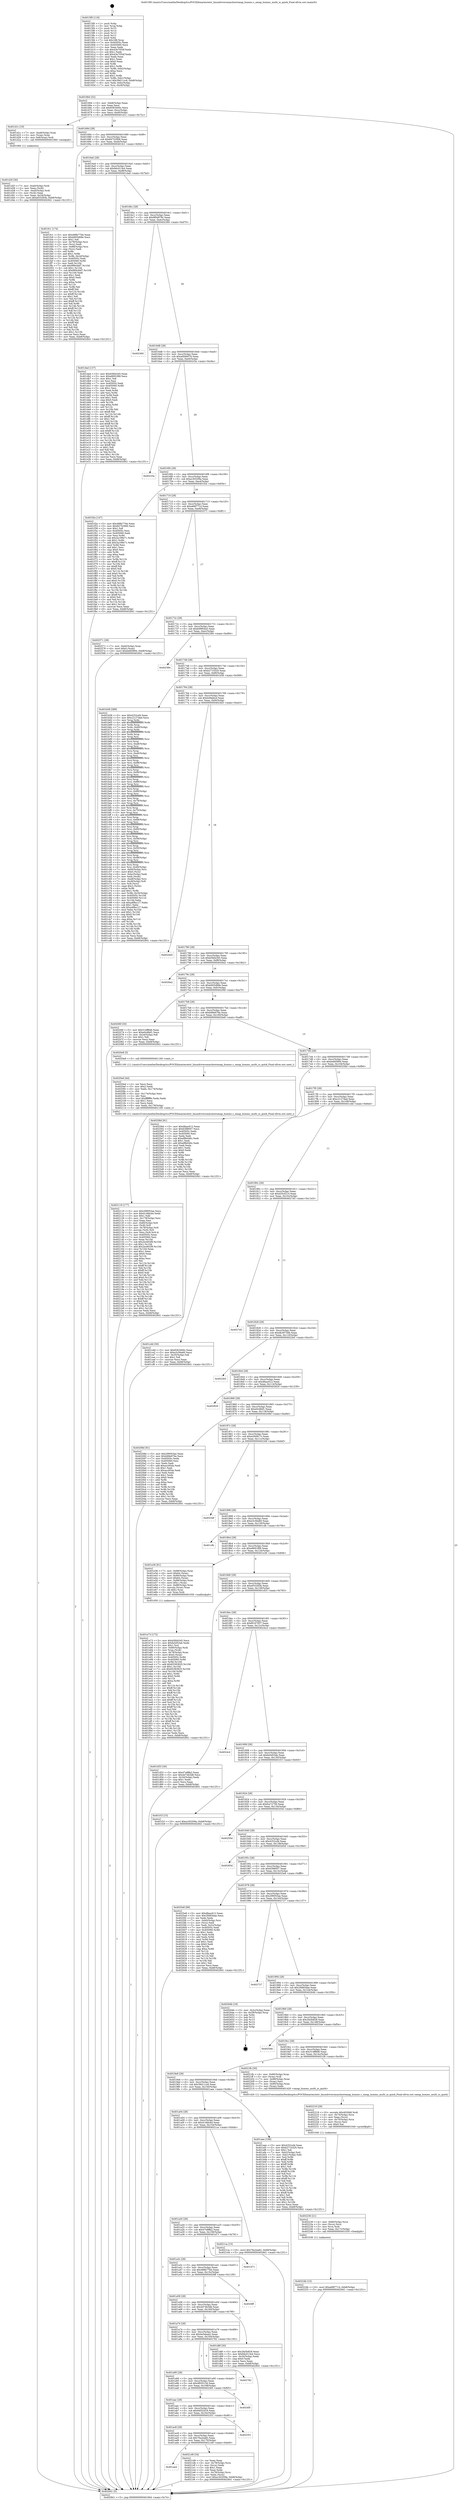 digraph "0x4015f0" {
  label = "0x4015f0 (/mnt/c/Users/mathe/Desktop/tcc/POCII/binaries/extr_linuxdriversmmchostomap_hsmmc.c_omap_hsmmc_multi_io_quirk_Final-ollvm.out::main(0))"
  labelloc = "t"
  node[shape=record]

  Entry [label="",width=0.3,height=0.3,shape=circle,fillcolor=black,style=filled]
  "0x401664" [label="{
     0x401664 [32]\l
     | [instrs]\l
     &nbsp;&nbsp;0x401664 \<+6\>: mov -0xb8(%rbp),%eax\l
     &nbsp;&nbsp;0x40166a \<+2\>: mov %eax,%ecx\l
     &nbsp;&nbsp;0x40166c \<+6\>: sub $0x8363400c,%ecx\l
     &nbsp;&nbsp;0x401672 \<+6\>: mov %eax,-0xcc(%rbp)\l
     &nbsp;&nbsp;0x401678 \<+6\>: mov %ecx,-0xd0(%rbp)\l
     &nbsp;&nbsp;0x40167e \<+6\>: je 0000000000401d1c \<main+0x72c\>\l
  }"]
  "0x401d1c" [label="{
     0x401d1c [19]\l
     | [instrs]\l
     &nbsp;&nbsp;0x401d1c \<+7\>: mov -0xa8(%rbp),%rax\l
     &nbsp;&nbsp;0x401d23 \<+3\>: mov (%rax),%rax\l
     &nbsp;&nbsp;0x401d26 \<+4\>: mov 0x8(%rax),%rdi\l
     &nbsp;&nbsp;0x401d2a \<+5\>: call 0000000000401060 \<atoi@plt\>\l
     | [calls]\l
     &nbsp;&nbsp;0x401060 \{1\} (unknown)\l
  }"]
  "0x401684" [label="{
     0x401684 [28]\l
     | [instrs]\l
     &nbsp;&nbsp;0x401684 \<+5\>: jmp 0000000000401689 \<main+0x99\>\l
     &nbsp;&nbsp;0x401689 \<+6\>: mov -0xcc(%rbp),%eax\l
     &nbsp;&nbsp;0x40168f \<+5\>: sub $0x84752906,%eax\l
     &nbsp;&nbsp;0x401694 \<+6\>: mov %eax,-0xd4(%rbp)\l
     &nbsp;&nbsp;0x40169a \<+6\>: je 0000000000401fc1 \<main+0x9d1\>\l
  }"]
  Exit [label="",width=0.3,height=0.3,shape=circle,fillcolor=black,style=filled,peripheries=2]
  "0x401fc1" [label="{
     0x401fc1 [174]\l
     | [instrs]\l
     &nbsp;&nbsp;0x401fc1 \<+5\>: mov $0x488b77bb,%eax\l
     &nbsp;&nbsp;0x401fc6 \<+5\>: mov $0xb605d68e,%ecx\l
     &nbsp;&nbsp;0x401fcb \<+2\>: mov $0x1,%dl\l
     &nbsp;&nbsp;0x401fcd \<+4\>: mov -0x78(%rbp),%rsi\l
     &nbsp;&nbsp;0x401fd1 \<+2\>: mov (%rsi),%edi\l
     &nbsp;&nbsp;0x401fd3 \<+7\>: mov -0x88(%rbp),%rsi\l
     &nbsp;&nbsp;0x401fda \<+2\>: cmp (%rsi),%edi\l
     &nbsp;&nbsp;0x401fdc \<+4\>: setl %r8b\l
     &nbsp;&nbsp;0x401fe0 \<+4\>: and $0x1,%r8b\l
     &nbsp;&nbsp;0x401fe4 \<+4\>: mov %r8b,-0x2d(%rbp)\l
     &nbsp;&nbsp;0x401fe8 \<+7\>: mov 0x40505c,%edi\l
     &nbsp;&nbsp;0x401fef \<+8\>: mov 0x405060,%r9d\l
     &nbsp;&nbsp;0x401ff7 \<+3\>: mov %edi,%r10d\l
     &nbsp;&nbsp;0x401ffa \<+7\>: add $0x999cbbf7,%r10d\l
     &nbsp;&nbsp;0x402001 \<+4\>: sub $0x1,%r10d\l
     &nbsp;&nbsp;0x402005 \<+7\>: sub $0x999cbbf7,%r10d\l
     &nbsp;&nbsp;0x40200c \<+4\>: imul %r10d,%edi\l
     &nbsp;&nbsp;0x402010 \<+3\>: and $0x1,%edi\l
     &nbsp;&nbsp;0x402013 \<+3\>: cmp $0x0,%edi\l
     &nbsp;&nbsp;0x402016 \<+4\>: sete %r8b\l
     &nbsp;&nbsp;0x40201a \<+4\>: cmp $0xa,%r9d\l
     &nbsp;&nbsp;0x40201e \<+4\>: setl %r11b\l
     &nbsp;&nbsp;0x402022 \<+3\>: mov %r8b,%bl\l
     &nbsp;&nbsp;0x402025 \<+3\>: xor $0xff,%bl\l
     &nbsp;&nbsp;0x402028 \<+3\>: mov %r11b,%r14b\l
     &nbsp;&nbsp;0x40202b \<+4\>: xor $0xff,%r14b\l
     &nbsp;&nbsp;0x40202f \<+3\>: xor $0x1,%dl\l
     &nbsp;&nbsp;0x402032 \<+3\>: mov %bl,%r15b\l
     &nbsp;&nbsp;0x402035 \<+4\>: and $0xff,%r15b\l
     &nbsp;&nbsp;0x402039 \<+3\>: and %dl,%r8b\l
     &nbsp;&nbsp;0x40203c \<+3\>: mov %r14b,%r12b\l
     &nbsp;&nbsp;0x40203f \<+4\>: and $0xff,%r12b\l
     &nbsp;&nbsp;0x402043 \<+3\>: and %dl,%r11b\l
     &nbsp;&nbsp;0x402046 \<+3\>: or %r8b,%r15b\l
     &nbsp;&nbsp;0x402049 \<+3\>: or %r11b,%r12b\l
     &nbsp;&nbsp;0x40204c \<+3\>: xor %r12b,%r15b\l
     &nbsp;&nbsp;0x40204f \<+3\>: or %r14b,%bl\l
     &nbsp;&nbsp;0x402052 \<+3\>: xor $0xff,%bl\l
     &nbsp;&nbsp;0x402055 \<+3\>: or $0x1,%dl\l
     &nbsp;&nbsp;0x402058 \<+2\>: and %dl,%bl\l
     &nbsp;&nbsp;0x40205a \<+3\>: or %bl,%r15b\l
     &nbsp;&nbsp;0x40205d \<+4\>: test $0x1,%r15b\l
     &nbsp;&nbsp;0x402061 \<+3\>: cmovne %ecx,%eax\l
     &nbsp;&nbsp;0x402064 \<+6\>: mov %eax,-0xb8(%rbp)\l
     &nbsp;&nbsp;0x40206a \<+5\>: jmp 0000000000402841 \<main+0x1251\>\l
  }"]
  "0x4016a0" [label="{
     0x4016a0 [28]\l
     | [instrs]\l
     &nbsp;&nbsp;0x4016a0 \<+5\>: jmp 00000000004016a5 \<main+0xb5\>\l
     &nbsp;&nbsp;0x4016a5 \<+6\>: mov -0xcc(%rbp),%eax\l
     &nbsp;&nbsp;0x4016ab \<+5\>: sub $0x9dc013e4,%eax\l
     &nbsp;&nbsp;0x4016b0 \<+6\>: mov %eax,-0xd8(%rbp)\l
     &nbsp;&nbsp;0x4016b6 \<+6\>: je 0000000000401dad \<main+0x7bd\>\l
  }"]
  "0x40224b" [label="{
     0x40224b [15]\l
     | [instrs]\l
     &nbsp;&nbsp;0x40224b \<+10\>: movl $0xa68f7714,-0xb8(%rbp)\l
     &nbsp;&nbsp;0x402255 \<+5\>: jmp 0000000000402841 \<main+0x1251\>\l
  }"]
  "0x401dad" [label="{
     0x401dad [137]\l
     | [instrs]\l
     &nbsp;&nbsp;0x401dad \<+5\>: mov $0xb5fd4345,%eax\l
     &nbsp;&nbsp;0x401db2 \<+5\>: mov $0xe8691f68,%ecx\l
     &nbsp;&nbsp;0x401db7 \<+2\>: mov $0x1,%dl\l
     &nbsp;&nbsp;0x401db9 \<+2\>: xor %esi,%esi\l
     &nbsp;&nbsp;0x401dbb \<+7\>: mov 0x40505c,%edi\l
     &nbsp;&nbsp;0x401dc2 \<+8\>: mov 0x405060,%r8d\l
     &nbsp;&nbsp;0x401dca \<+3\>: sub $0x1,%esi\l
     &nbsp;&nbsp;0x401dcd \<+3\>: mov %edi,%r9d\l
     &nbsp;&nbsp;0x401dd0 \<+3\>: add %esi,%r9d\l
     &nbsp;&nbsp;0x401dd3 \<+4\>: imul %r9d,%edi\l
     &nbsp;&nbsp;0x401dd7 \<+3\>: and $0x1,%edi\l
     &nbsp;&nbsp;0x401dda \<+3\>: cmp $0x0,%edi\l
     &nbsp;&nbsp;0x401ddd \<+4\>: sete %r10b\l
     &nbsp;&nbsp;0x401de1 \<+4\>: cmp $0xa,%r8d\l
     &nbsp;&nbsp;0x401de5 \<+4\>: setl %r11b\l
     &nbsp;&nbsp;0x401de9 \<+3\>: mov %r10b,%bl\l
     &nbsp;&nbsp;0x401dec \<+3\>: xor $0xff,%bl\l
     &nbsp;&nbsp;0x401def \<+3\>: mov %r11b,%r14b\l
     &nbsp;&nbsp;0x401df2 \<+4\>: xor $0xff,%r14b\l
     &nbsp;&nbsp;0x401df6 \<+3\>: xor $0x1,%dl\l
     &nbsp;&nbsp;0x401df9 \<+3\>: mov %bl,%r15b\l
     &nbsp;&nbsp;0x401dfc \<+4\>: and $0xff,%r15b\l
     &nbsp;&nbsp;0x401e00 \<+3\>: and %dl,%r10b\l
     &nbsp;&nbsp;0x401e03 \<+3\>: mov %r14b,%r12b\l
     &nbsp;&nbsp;0x401e06 \<+4\>: and $0xff,%r12b\l
     &nbsp;&nbsp;0x401e0a \<+3\>: and %dl,%r11b\l
     &nbsp;&nbsp;0x401e0d \<+3\>: or %r10b,%r15b\l
     &nbsp;&nbsp;0x401e10 \<+3\>: or %r11b,%r12b\l
     &nbsp;&nbsp;0x401e13 \<+3\>: xor %r12b,%r15b\l
     &nbsp;&nbsp;0x401e16 \<+3\>: or %r14b,%bl\l
     &nbsp;&nbsp;0x401e19 \<+3\>: xor $0xff,%bl\l
     &nbsp;&nbsp;0x401e1c \<+3\>: or $0x1,%dl\l
     &nbsp;&nbsp;0x401e1f \<+2\>: and %dl,%bl\l
     &nbsp;&nbsp;0x401e21 \<+3\>: or %bl,%r15b\l
     &nbsp;&nbsp;0x401e24 \<+4\>: test $0x1,%r15b\l
     &nbsp;&nbsp;0x401e28 \<+3\>: cmovne %ecx,%eax\l
     &nbsp;&nbsp;0x401e2b \<+6\>: mov %eax,-0xb8(%rbp)\l
     &nbsp;&nbsp;0x401e31 \<+5\>: jmp 0000000000402841 \<main+0x1251\>\l
  }"]
  "0x4016bc" [label="{
     0x4016bc [28]\l
     | [instrs]\l
     &nbsp;&nbsp;0x4016bc \<+5\>: jmp 00000000004016c1 \<main+0xd1\>\l
     &nbsp;&nbsp;0x4016c1 \<+6\>: mov -0xcc(%rbp),%eax\l
     &nbsp;&nbsp;0x4016c7 \<+5\>: sub $0x9f0d978c,%eax\l
     &nbsp;&nbsp;0x4016cc \<+6\>: mov %eax,-0xdc(%rbp)\l
     &nbsp;&nbsp;0x4016d2 \<+6\>: je 0000000000402360 \<main+0xd70\>\l
  }"]
  "0x402236" [label="{
     0x402236 [21]\l
     | [instrs]\l
     &nbsp;&nbsp;0x402236 \<+4\>: mov -0x80(%rbp),%rcx\l
     &nbsp;&nbsp;0x40223a \<+3\>: mov (%rcx),%rcx\l
     &nbsp;&nbsp;0x40223d \<+3\>: mov %rcx,%rdi\l
     &nbsp;&nbsp;0x402240 \<+6\>: mov %eax,-0x17c(%rbp)\l
     &nbsp;&nbsp;0x402246 \<+5\>: call 0000000000401030 \<free@plt\>\l
     | [calls]\l
     &nbsp;&nbsp;0x401030 \{1\} (unknown)\l
  }"]
  "0x402360" [label="{
     0x402360\l
  }", style=dashed]
  "0x4016d8" [label="{
     0x4016d8 [28]\l
     | [instrs]\l
     &nbsp;&nbsp;0x4016d8 \<+5\>: jmp 00000000004016dd \<main+0xed\>\l
     &nbsp;&nbsp;0x4016dd \<+6\>: mov -0xcc(%rbp),%eax\l
     &nbsp;&nbsp;0x4016e3 \<+5\>: sub $0xa0084076,%eax\l
     &nbsp;&nbsp;0x4016e8 \<+6\>: mov %eax,-0xe0(%rbp)\l
     &nbsp;&nbsp;0x4016ee \<+6\>: je 000000000040225a \<main+0xc6a\>\l
  }"]
  "0x402219" [label="{
     0x402219 [29]\l
     | [instrs]\l
     &nbsp;&nbsp;0x402219 \<+10\>: movabs $0x4030d6,%rdi\l
     &nbsp;&nbsp;0x402223 \<+4\>: mov -0x70(%rbp),%rcx\l
     &nbsp;&nbsp;0x402227 \<+2\>: mov %eax,(%rcx)\l
     &nbsp;&nbsp;0x402229 \<+4\>: mov -0x70(%rbp),%rcx\l
     &nbsp;&nbsp;0x40222d \<+2\>: mov (%rcx),%esi\l
     &nbsp;&nbsp;0x40222f \<+2\>: mov $0x0,%al\l
     &nbsp;&nbsp;0x402231 \<+5\>: call 0000000000401040 \<printf@plt\>\l
     | [calls]\l
     &nbsp;&nbsp;0x401040 \{1\} (unknown)\l
  }"]
  "0x40225a" [label="{
     0x40225a\l
  }", style=dashed]
  "0x4016f4" [label="{
     0x4016f4 [28]\l
     | [instrs]\l
     &nbsp;&nbsp;0x4016f4 \<+5\>: jmp 00000000004016f9 \<main+0x109\>\l
     &nbsp;&nbsp;0x4016f9 \<+6\>: mov -0xcc(%rbp),%eax\l
     &nbsp;&nbsp;0x4016ff \<+5\>: sub $0xa183209a,%eax\l
     &nbsp;&nbsp;0x401704 \<+6\>: mov %eax,-0xe4(%rbp)\l
     &nbsp;&nbsp;0x40170a \<+6\>: je 0000000000401f2e \<main+0x93e\>\l
  }"]
  "0x401ae4" [label="{
     0x401ae4\l
  }", style=dashed]
  "0x401f2e" [label="{
     0x401f2e [147]\l
     | [instrs]\l
     &nbsp;&nbsp;0x401f2e \<+5\>: mov $0x488b77bb,%eax\l
     &nbsp;&nbsp;0x401f33 \<+5\>: mov $0x84752906,%ecx\l
     &nbsp;&nbsp;0x401f38 \<+2\>: mov $0x1,%dl\l
     &nbsp;&nbsp;0x401f3a \<+7\>: mov 0x40505c,%esi\l
     &nbsp;&nbsp;0x401f41 \<+7\>: mov 0x405060,%edi\l
     &nbsp;&nbsp;0x401f48 \<+3\>: mov %esi,%r8d\l
     &nbsp;&nbsp;0x401f4b \<+7\>: sub $0x3a199e71,%r8d\l
     &nbsp;&nbsp;0x401f52 \<+4\>: sub $0x1,%r8d\l
     &nbsp;&nbsp;0x401f56 \<+7\>: add $0x3a199e71,%r8d\l
     &nbsp;&nbsp;0x401f5d \<+4\>: imul %r8d,%esi\l
     &nbsp;&nbsp;0x401f61 \<+3\>: and $0x1,%esi\l
     &nbsp;&nbsp;0x401f64 \<+3\>: cmp $0x0,%esi\l
     &nbsp;&nbsp;0x401f67 \<+4\>: sete %r9b\l
     &nbsp;&nbsp;0x401f6b \<+3\>: cmp $0xa,%edi\l
     &nbsp;&nbsp;0x401f6e \<+4\>: setl %r10b\l
     &nbsp;&nbsp;0x401f72 \<+3\>: mov %r9b,%r11b\l
     &nbsp;&nbsp;0x401f75 \<+4\>: xor $0xff,%r11b\l
     &nbsp;&nbsp;0x401f79 \<+3\>: mov %r10b,%bl\l
     &nbsp;&nbsp;0x401f7c \<+3\>: xor $0xff,%bl\l
     &nbsp;&nbsp;0x401f7f \<+3\>: xor $0x0,%dl\l
     &nbsp;&nbsp;0x401f82 \<+3\>: mov %r11b,%r14b\l
     &nbsp;&nbsp;0x401f85 \<+4\>: and $0x0,%r14b\l
     &nbsp;&nbsp;0x401f89 \<+3\>: and %dl,%r9b\l
     &nbsp;&nbsp;0x401f8c \<+3\>: mov %bl,%r15b\l
     &nbsp;&nbsp;0x401f8f \<+4\>: and $0x0,%r15b\l
     &nbsp;&nbsp;0x401f93 \<+3\>: and %dl,%r10b\l
     &nbsp;&nbsp;0x401f96 \<+3\>: or %r9b,%r14b\l
     &nbsp;&nbsp;0x401f99 \<+3\>: or %r10b,%r15b\l
     &nbsp;&nbsp;0x401f9c \<+3\>: xor %r15b,%r14b\l
     &nbsp;&nbsp;0x401f9f \<+3\>: or %bl,%r11b\l
     &nbsp;&nbsp;0x401fa2 \<+4\>: xor $0xff,%r11b\l
     &nbsp;&nbsp;0x401fa6 \<+3\>: or $0x0,%dl\l
     &nbsp;&nbsp;0x401fa9 \<+3\>: and %dl,%r11b\l
     &nbsp;&nbsp;0x401fac \<+3\>: or %r11b,%r14b\l
     &nbsp;&nbsp;0x401faf \<+4\>: test $0x1,%r14b\l
     &nbsp;&nbsp;0x401fb3 \<+3\>: cmovne %ecx,%eax\l
     &nbsp;&nbsp;0x401fb6 \<+6\>: mov %eax,-0xb8(%rbp)\l
     &nbsp;&nbsp;0x401fbc \<+5\>: jmp 0000000000402841 \<main+0x1251\>\l
  }"]
  "0x401710" [label="{
     0x401710 [28]\l
     | [instrs]\l
     &nbsp;&nbsp;0x401710 \<+5\>: jmp 0000000000401715 \<main+0x125\>\l
     &nbsp;&nbsp;0x401715 \<+6\>: mov -0xcc(%rbp),%eax\l
     &nbsp;&nbsp;0x40171b \<+5\>: sub $0xa68f7714,%eax\l
     &nbsp;&nbsp;0x401720 \<+6\>: mov %eax,-0xe8(%rbp)\l
     &nbsp;&nbsp;0x401726 \<+6\>: je 0000000000402571 \<main+0xf81\>\l
  }"]
  "0x4021d9" [label="{
     0x4021d9 [34]\l
     | [instrs]\l
     &nbsp;&nbsp;0x4021d9 \<+2\>: xor %eax,%eax\l
     &nbsp;&nbsp;0x4021db \<+4\>: mov -0x78(%rbp),%rcx\l
     &nbsp;&nbsp;0x4021df \<+2\>: mov (%rcx),%edx\l
     &nbsp;&nbsp;0x4021e1 \<+3\>: sub $0x1,%eax\l
     &nbsp;&nbsp;0x4021e4 \<+2\>: sub %eax,%edx\l
     &nbsp;&nbsp;0x4021e6 \<+4\>: mov -0x78(%rbp),%rcx\l
     &nbsp;&nbsp;0x4021ea \<+2\>: mov %edx,(%rcx)\l
     &nbsp;&nbsp;0x4021ec \<+10\>: movl $0xa183209a,-0xb8(%rbp)\l
     &nbsp;&nbsp;0x4021f6 \<+5\>: jmp 0000000000402841 \<main+0x1251\>\l
  }"]
  "0x402571" [label="{
     0x402571 [28]\l
     | [instrs]\l
     &nbsp;&nbsp;0x402571 \<+7\>: mov -0xb0(%rbp),%rax\l
     &nbsp;&nbsp;0x402578 \<+6\>: movl $0x0,(%rax)\l
     &nbsp;&nbsp;0x40257e \<+10\>: movl $0xbefd5894,-0xb8(%rbp)\l
     &nbsp;&nbsp;0x402588 \<+5\>: jmp 0000000000402841 \<main+0x1251\>\l
  }"]
  "0x40172c" [label="{
     0x40172c [28]\l
     | [instrs]\l
     &nbsp;&nbsp;0x40172c \<+5\>: jmp 0000000000401731 \<main+0x141\>\l
     &nbsp;&nbsp;0x401731 \<+6\>: mov -0xcc(%rbp),%eax\l
     &nbsp;&nbsp;0x401737 \<+5\>: sub $0xb0f904a5,%eax\l
     &nbsp;&nbsp;0x40173c \<+6\>: mov %eax,-0xec(%rbp)\l
     &nbsp;&nbsp;0x401742 \<+6\>: je 0000000000402384 \<main+0xd94\>\l
  }"]
  "0x401ac8" [label="{
     0x401ac8 [28]\l
     | [instrs]\l
     &nbsp;&nbsp;0x401ac8 \<+5\>: jmp 0000000000401acd \<main+0x4dd\>\l
     &nbsp;&nbsp;0x401acd \<+6\>: mov -0xcc(%rbp),%eax\l
     &nbsp;&nbsp;0x401ad3 \<+5\>: sub $0x76a2ea82,%eax\l
     &nbsp;&nbsp;0x401ad8 \<+6\>: mov %eax,-0x170(%rbp)\l
     &nbsp;&nbsp;0x401ade \<+6\>: je 00000000004021d9 \<main+0xbe9\>\l
  }"]
  "0x402384" [label="{
     0x402384\l
  }", style=dashed]
  "0x401748" [label="{
     0x401748 [28]\l
     | [instrs]\l
     &nbsp;&nbsp;0x401748 \<+5\>: jmp 000000000040174d \<main+0x15d\>\l
     &nbsp;&nbsp;0x40174d \<+6\>: mov -0xcc(%rbp),%eax\l
     &nbsp;&nbsp;0x401753 \<+5\>: sub $0xb2710320,%eax\l
     &nbsp;&nbsp;0x401758 \<+6\>: mov %eax,-0xf0(%rbp)\l
     &nbsp;&nbsp;0x40175e \<+6\>: je 0000000000401b58 \<main+0x568\>\l
  }"]
  "0x402351" [label="{
     0x402351\l
  }", style=dashed]
  "0x401b58" [label="{
     0x401b58 [389]\l
     | [instrs]\l
     &nbsp;&nbsp;0x401b58 \<+5\>: mov $0x4252cd4,%eax\l
     &nbsp;&nbsp;0x401b5d \<+5\>: mov $0xc2127dad,%ecx\l
     &nbsp;&nbsp;0x401b62 \<+3\>: mov %rsp,%rdx\l
     &nbsp;&nbsp;0x401b65 \<+4\>: add $0xfffffffffffffff0,%rdx\l
     &nbsp;&nbsp;0x401b69 \<+3\>: mov %rdx,%rsp\l
     &nbsp;&nbsp;0x401b6c \<+7\>: mov %rdx,-0xb0(%rbp)\l
     &nbsp;&nbsp;0x401b73 \<+3\>: mov %rsp,%rdx\l
     &nbsp;&nbsp;0x401b76 \<+4\>: add $0xfffffffffffffff0,%rdx\l
     &nbsp;&nbsp;0x401b7a \<+3\>: mov %rdx,%rsp\l
     &nbsp;&nbsp;0x401b7d \<+3\>: mov %rsp,%rsi\l
     &nbsp;&nbsp;0x401b80 \<+4\>: add $0xfffffffffffffff0,%rsi\l
     &nbsp;&nbsp;0x401b84 \<+3\>: mov %rsi,%rsp\l
     &nbsp;&nbsp;0x401b87 \<+7\>: mov %rsi,-0xa8(%rbp)\l
     &nbsp;&nbsp;0x401b8e \<+3\>: mov %rsp,%rsi\l
     &nbsp;&nbsp;0x401b91 \<+4\>: add $0xfffffffffffffff0,%rsi\l
     &nbsp;&nbsp;0x401b95 \<+3\>: mov %rsi,%rsp\l
     &nbsp;&nbsp;0x401b98 \<+7\>: mov %rsi,-0xa0(%rbp)\l
     &nbsp;&nbsp;0x401b9f \<+3\>: mov %rsp,%rsi\l
     &nbsp;&nbsp;0x401ba2 \<+4\>: add $0xfffffffffffffff0,%rsi\l
     &nbsp;&nbsp;0x401ba6 \<+3\>: mov %rsi,%rsp\l
     &nbsp;&nbsp;0x401ba9 \<+7\>: mov %rsi,-0x98(%rbp)\l
     &nbsp;&nbsp;0x401bb0 \<+3\>: mov %rsp,%rsi\l
     &nbsp;&nbsp;0x401bb3 \<+4\>: add $0xfffffffffffffff0,%rsi\l
     &nbsp;&nbsp;0x401bb7 \<+3\>: mov %rsi,%rsp\l
     &nbsp;&nbsp;0x401bba \<+7\>: mov %rsi,-0x90(%rbp)\l
     &nbsp;&nbsp;0x401bc1 \<+3\>: mov %rsp,%rsi\l
     &nbsp;&nbsp;0x401bc4 \<+4\>: add $0xfffffffffffffff0,%rsi\l
     &nbsp;&nbsp;0x401bc8 \<+3\>: mov %rsi,%rsp\l
     &nbsp;&nbsp;0x401bcb \<+7\>: mov %rsi,-0x88(%rbp)\l
     &nbsp;&nbsp;0x401bd2 \<+3\>: mov %rsp,%rsi\l
     &nbsp;&nbsp;0x401bd5 \<+4\>: add $0xfffffffffffffff0,%rsi\l
     &nbsp;&nbsp;0x401bd9 \<+3\>: mov %rsi,%rsp\l
     &nbsp;&nbsp;0x401bdc \<+4\>: mov %rsi,-0x80(%rbp)\l
     &nbsp;&nbsp;0x401be0 \<+3\>: mov %rsp,%rsi\l
     &nbsp;&nbsp;0x401be3 \<+4\>: add $0xfffffffffffffff0,%rsi\l
     &nbsp;&nbsp;0x401be7 \<+3\>: mov %rsi,%rsp\l
     &nbsp;&nbsp;0x401bea \<+4\>: mov %rsi,-0x78(%rbp)\l
     &nbsp;&nbsp;0x401bee \<+3\>: mov %rsp,%rsi\l
     &nbsp;&nbsp;0x401bf1 \<+4\>: add $0xfffffffffffffff0,%rsi\l
     &nbsp;&nbsp;0x401bf5 \<+3\>: mov %rsi,%rsp\l
     &nbsp;&nbsp;0x401bf8 \<+4\>: mov %rsi,-0x70(%rbp)\l
     &nbsp;&nbsp;0x401bfc \<+3\>: mov %rsp,%rsi\l
     &nbsp;&nbsp;0x401bff \<+4\>: add $0xfffffffffffffff0,%rsi\l
     &nbsp;&nbsp;0x401c03 \<+3\>: mov %rsi,%rsp\l
     &nbsp;&nbsp;0x401c06 \<+4\>: mov %rsi,-0x68(%rbp)\l
     &nbsp;&nbsp;0x401c0a \<+3\>: mov %rsp,%rsi\l
     &nbsp;&nbsp;0x401c0d \<+4\>: add $0xfffffffffffffff0,%rsi\l
     &nbsp;&nbsp;0x401c11 \<+3\>: mov %rsi,%rsp\l
     &nbsp;&nbsp;0x401c14 \<+4\>: mov %rsi,-0x60(%rbp)\l
     &nbsp;&nbsp;0x401c18 \<+3\>: mov %rsp,%rsi\l
     &nbsp;&nbsp;0x401c1b \<+4\>: add $0xfffffffffffffff0,%rsi\l
     &nbsp;&nbsp;0x401c1f \<+3\>: mov %rsi,%rsp\l
     &nbsp;&nbsp;0x401c22 \<+4\>: mov %rsi,-0x58(%rbp)\l
     &nbsp;&nbsp;0x401c26 \<+3\>: mov %rsp,%rsi\l
     &nbsp;&nbsp;0x401c29 \<+4\>: add $0xfffffffffffffff0,%rsi\l
     &nbsp;&nbsp;0x401c2d \<+3\>: mov %rsi,%rsp\l
     &nbsp;&nbsp;0x401c30 \<+4\>: mov %rsi,-0x50(%rbp)\l
     &nbsp;&nbsp;0x401c34 \<+3\>: mov %rsp,%rsi\l
     &nbsp;&nbsp;0x401c37 \<+4\>: add $0xfffffffffffffff0,%rsi\l
     &nbsp;&nbsp;0x401c3b \<+3\>: mov %rsi,%rsp\l
     &nbsp;&nbsp;0x401c3e \<+4\>: mov %rsi,-0x48(%rbp)\l
     &nbsp;&nbsp;0x401c42 \<+3\>: mov %rsp,%rsi\l
     &nbsp;&nbsp;0x401c45 \<+4\>: add $0xfffffffffffffff0,%rsi\l
     &nbsp;&nbsp;0x401c49 \<+3\>: mov %rsi,%rsp\l
     &nbsp;&nbsp;0x401c4c \<+4\>: mov %rsi,-0x40(%rbp)\l
     &nbsp;&nbsp;0x401c50 \<+7\>: mov -0xb0(%rbp),%rsi\l
     &nbsp;&nbsp;0x401c57 \<+6\>: movl $0x0,(%rsi)\l
     &nbsp;&nbsp;0x401c5d \<+6\>: mov -0xbc(%rbp),%edi\l
     &nbsp;&nbsp;0x401c63 \<+2\>: mov %edi,(%rdx)\l
     &nbsp;&nbsp;0x401c65 \<+7\>: mov -0xa8(%rbp),%rsi\l
     &nbsp;&nbsp;0x401c6c \<+7\>: mov -0xc8(%rbp),%r8\l
     &nbsp;&nbsp;0x401c73 \<+3\>: mov %r8,(%rsi)\l
     &nbsp;&nbsp;0x401c76 \<+3\>: cmpl $0x2,(%rdx)\l
     &nbsp;&nbsp;0x401c79 \<+4\>: setne %r9b\l
     &nbsp;&nbsp;0x401c7d \<+4\>: and $0x1,%r9b\l
     &nbsp;&nbsp;0x401c81 \<+4\>: mov %r9b,-0x35(%rbp)\l
     &nbsp;&nbsp;0x401c85 \<+8\>: mov 0x40505c,%r10d\l
     &nbsp;&nbsp;0x401c8d \<+8\>: mov 0x405060,%r11d\l
     &nbsp;&nbsp;0x401c95 \<+3\>: mov %r10d,%ebx\l
     &nbsp;&nbsp;0x401c98 \<+6\>: sub $0xa4f8a127,%ebx\l
     &nbsp;&nbsp;0x401c9e \<+3\>: sub $0x1,%ebx\l
     &nbsp;&nbsp;0x401ca1 \<+6\>: add $0xa4f8a127,%ebx\l
     &nbsp;&nbsp;0x401ca7 \<+4\>: imul %ebx,%r10d\l
     &nbsp;&nbsp;0x401cab \<+4\>: and $0x1,%r10d\l
     &nbsp;&nbsp;0x401caf \<+4\>: cmp $0x0,%r10d\l
     &nbsp;&nbsp;0x401cb3 \<+4\>: sete %r9b\l
     &nbsp;&nbsp;0x401cb7 \<+4\>: cmp $0xa,%r11d\l
     &nbsp;&nbsp;0x401cbb \<+4\>: setl %r14b\l
     &nbsp;&nbsp;0x401cbf \<+3\>: mov %r9b,%r15b\l
     &nbsp;&nbsp;0x401cc2 \<+3\>: and %r14b,%r15b\l
     &nbsp;&nbsp;0x401cc5 \<+3\>: xor %r14b,%r9b\l
     &nbsp;&nbsp;0x401cc8 \<+3\>: or %r9b,%r15b\l
     &nbsp;&nbsp;0x401ccb \<+4\>: test $0x1,%r15b\l
     &nbsp;&nbsp;0x401ccf \<+3\>: cmovne %ecx,%eax\l
     &nbsp;&nbsp;0x401cd2 \<+6\>: mov %eax,-0xb8(%rbp)\l
     &nbsp;&nbsp;0x401cd8 \<+5\>: jmp 0000000000402841 \<main+0x1251\>\l
  }"]
  "0x401764" [label="{
     0x401764 [28]\l
     | [instrs]\l
     &nbsp;&nbsp;0x401764 \<+5\>: jmp 0000000000401769 \<main+0x179\>\l
     &nbsp;&nbsp;0x401769 \<+6\>: mov -0xcc(%rbp),%eax\l
     &nbsp;&nbsp;0x40176f \<+5\>: sub $0xb49afecd,%eax\l
     &nbsp;&nbsp;0x401774 \<+6\>: mov %eax,-0xf4(%rbp)\l
     &nbsp;&nbsp;0x40177a \<+6\>: je 00000000004024d3 \<main+0xee3\>\l
  }"]
  "0x401aac" [label="{
     0x401aac [28]\l
     | [instrs]\l
     &nbsp;&nbsp;0x401aac \<+5\>: jmp 0000000000401ab1 \<main+0x4c1\>\l
     &nbsp;&nbsp;0x401ab1 \<+6\>: mov -0xcc(%rbp),%eax\l
     &nbsp;&nbsp;0x401ab7 \<+5\>: sub $0x64f32d18,%eax\l
     &nbsp;&nbsp;0x401abc \<+6\>: mov %eax,-0x16c(%rbp)\l
     &nbsp;&nbsp;0x401ac2 \<+6\>: je 0000000000402351 \<main+0xd61\>\l
  }"]
  "0x4024d3" [label="{
     0x4024d3\l
  }", style=dashed]
  "0x401780" [label="{
     0x401780 [28]\l
     | [instrs]\l
     &nbsp;&nbsp;0x401780 \<+5\>: jmp 0000000000401785 \<main+0x195\>\l
     &nbsp;&nbsp;0x401785 \<+6\>: mov -0xcc(%rbp),%eax\l
     &nbsp;&nbsp;0x40178b \<+5\>: sub $0xb5fd4345,%eax\l
     &nbsp;&nbsp;0x401790 \<+6\>: mov %eax,-0xf8(%rbp)\l
     &nbsp;&nbsp;0x401796 \<+6\>: je 00000000004026a2 \<main+0x10b2\>\l
  }"]
  "0x4024f5" [label="{
     0x4024f5\l
  }", style=dashed]
  "0x4026a2" [label="{
     0x4026a2\l
  }", style=dashed]
  "0x40179c" [label="{
     0x40179c [28]\l
     | [instrs]\l
     &nbsp;&nbsp;0x40179c \<+5\>: jmp 00000000004017a1 \<main+0x1b1\>\l
     &nbsp;&nbsp;0x4017a1 \<+6\>: mov -0xcc(%rbp),%eax\l
     &nbsp;&nbsp;0x4017a7 \<+5\>: sub $0xb605d68e,%eax\l
     &nbsp;&nbsp;0x4017ac \<+6\>: mov %eax,-0xfc(%rbp)\l
     &nbsp;&nbsp;0x4017b2 \<+6\>: je 000000000040206f \<main+0xa7f\>\l
  }"]
  "0x401a90" [label="{
     0x401a90 [28]\l
     | [instrs]\l
     &nbsp;&nbsp;0x401a90 \<+5\>: jmp 0000000000401a95 \<main+0x4a5\>\l
     &nbsp;&nbsp;0x401a95 \<+6\>: mov -0xcc(%rbp),%eax\l
     &nbsp;&nbsp;0x401a9b \<+5\>: sub $0x4f05515d,%eax\l
     &nbsp;&nbsp;0x401aa0 \<+6\>: mov %eax,-0x168(%rbp)\l
     &nbsp;&nbsp;0x401aa6 \<+6\>: je 00000000004024f5 \<main+0xf05\>\l
  }"]
  "0x40206f" [label="{
     0x40206f [30]\l
     | [instrs]\l
     &nbsp;&nbsp;0x40206f \<+5\>: mov $0x314ff9d6,%eax\l
     &nbsp;&nbsp;0x402074 \<+5\>: mov $0xe0cdfef1,%ecx\l
     &nbsp;&nbsp;0x402079 \<+3\>: mov -0x2d(%rbp),%dl\l
     &nbsp;&nbsp;0x40207c \<+3\>: test $0x1,%dl\l
     &nbsp;&nbsp;0x40207f \<+3\>: cmovne %ecx,%eax\l
     &nbsp;&nbsp;0x402082 \<+6\>: mov %eax,-0xb8(%rbp)\l
     &nbsp;&nbsp;0x402088 \<+5\>: jmp 0000000000402841 \<main+0x1251\>\l
  }"]
  "0x4017b8" [label="{
     0x4017b8 [28]\l
     | [instrs]\l
     &nbsp;&nbsp;0x4017b8 \<+5\>: jmp 00000000004017bd \<main+0x1cd\>\l
     &nbsp;&nbsp;0x4017bd \<+6\>: mov -0xcc(%rbp),%eax\l
     &nbsp;&nbsp;0x4017c3 \<+5\>: sub $0xb99e976e,%eax\l
     &nbsp;&nbsp;0x4017c8 \<+6\>: mov %eax,-0x100(%rbp)\l
     &nbsp;&nbsp;0x4017ce \<+6\>: je 00000000004020e8 \<main+0xaf8\>\l
  }"]
  "0x402782" [label="{
     0x402782\l
  }", style=dashed]
  "0x4020e8" [label="{
     0x4020e8 [5]\l
     | [instrs]\l
     &nbsp;&nbsp;0x4020e8 \<+5\>: call 0000000000401160 \<next_i\>\l
     | [calls]\l
     &nbsp;&nbsp;0x401160 \{1\} (/mnt/c/Users/mathe/Desktop/tcc/POCII/binaries/extr_linuxdriversmmchostomap_hsmmc.c_omap_hsmmc_multi_io_quirk_Final-ollvm.out::next_i)\l
  }"]
  "0x4017d4" [label="{
     0x4017d4 [28]\l
     | [instrs]\l
     &nbsp;&nbsp;0x4017d4 \<+5\>: jmp 00000000004017d9 \<main+0x1e9\>\l
     &nbsp;&nbsp;0x4017d9 \<+6\>: mov -0xcc(%rbp),%eax\l
     &nbsp;&nbsp;0x4017df \<+5\>: sub $0xbefd5894,%eax\l
     &nbsp;&nbsp;0x4017e4 \<+6\>: mov %eax,-0x104(%rbp)\l
     &nbsp;&nbsp;0x4017ea \<+6\>: je 000000000040258d \<main+0xf9d\>\l
  }"]
  "0x402119" [label="{
     0x402119 [177]\l
     | [instrs]\l
     &nbsp;&nbsp;0x402119 \<+5\>: mov $0x299053ae,%ecx\l
     &nbsp;&nbsp;0x40211e \<+5\>: mov $0x414fdcb4,%edx\l
     &nbsp;&nbsp;0x402123 \<+3\>: mov $0x1,%dil\l
     &nbsp;&nbsp;0x402126 \<+6\>: mov -0x178(%rbp),%esi\l
     &nbsp;&nbsp;0x40212c \<+3\>: imul %eax,%esi\l
     &nbsp;&nbsp;0x40212f \<+4\>: mov -0x80(%rbp),%r8\l
     &nbsp;&nbsp;0x402133 \<+3\>: mov (%r8),%r8\l
     &nbsp;&nbsp;0x402136 \<+4\>: mov -0x78(%rbp),%r9\l
     &nbsp;&nbsp;0x40213a \<+3\>: movslq (%r9),%r9\l
     &nbsp;&nbsp;0x40213d \<+4\>: mov %esi,(%r8,%r9,4)\l
     &nbsp;&nbsp;0x402141 \<+7\>: mov 0x40505c,%eax\l
     &nbsp;&nbsp;0x402148 \<+7\>: mov 0x405060,%esi\l
     &nbsp;&nbsp;0x40214f \<+3\>: mov %eax,%r10d\l
     &nbsp;&nbsp;0x402152 \<+7\>: sub $0x2ec602f9,%r10d\l
     &nbsp;&nbsp;0x402159 \<+4\>: sub $0x1,%r10d\l
     &nbsp;&nbsp;0x40215d \<+7\>: add $0x2ec602f9,%r10d\l
     &nbsp;&nbsp;0x402164 \<+4\>: imul %r10d,%eax\l
     &nbsp;&nbsp;0x402168 \<+3\>: and $0x1,%eax\l
     &nbsp;&nbsp;0x40216b \<+3\>: cmp $0x0,%eax\l
     &nbsp;&nbsp;0x40216e \<+4\>: sete %r11b\l
     &nbsp;&nbsp;0x402172 \<+3\>: cmp $0xa,%esi\l
     &nbsp;&nbsp;0x402175 \<+3\>: setl %bl\l
     &nbsp;&nbsp;0x402178 \<+3\>: mov %r11b,%r14b\l
     &nbsp;&nbsp;0x40217b \<+4\>: xor $0xff,%r14b\l
     &nbsp;&nbsp;0x40217f \<+3\>: mov %bl,%r15b\l
     &nbsp;&nbsp;0x402182 \<+4\>: xor $0xff,%r15b\l
     &nbsp;&nbsp;0x402186 \<+4\>: xor $0x0,%dil\l
     &nbsp;&nbsp;0x40218a \<+3\>: mov %r14b,%r12b\l
     &nbsp;&nbsp;0x40218d \<+4\>: and $0x0,%r12b\l
     &nbsp;&nbsp;0x402191 \<+3\>: and %dil,%r11b\l
     &nbsp;&nbsp;0x402194 \<+3\>: mov %r15b,%r13b\l
     &nbsp;&nbsp;0x402197 \<+4\>: and $0x0,%r13b\l
     &nbsp;&nbsp;0x40219b \<+3\>: and %dil,%bl\l
     &nbsp;&nbsp;0x40219e \<+3\>: or %r11b,%r12b\l
     &nbsp;&nbsp;0x4021a1 \<+3\>: or %bl,%r13b\l
     &nbsp;&nbsp;0x4021a4 \<+3\>: xor %r13b,%r12b\l
     &nbsp;&nbsp;0x4021a7 \<+3\>: or %r15b,%r14b\l
     &nbsp;&nbsp;0x4021aa \<+4\>: xor $0xff,%r14b\l
     &nbsp;&nbsp;0x4021ae \<+4\>: or $0x0,%dil\l
     &nbsp;&nbsp;0x4021b2 \<+3\>: and %dil,%r14b\l
     &nbsp;&nbsp;0x4021b5 \<+3\>: or %r14b,%r12b\l
     &nbsp;&nbsp;0x4021b8 \<+4\>: test $0x1,%r12b\l
     &nbsp;&nbsp;0x4021bc \<+3\>: cmovne %edx,%ecx\l
     &nbsp;&nbsp;0x4021bf \<+6\>: mov %ecx,-0xb8(%rbp)\l
     &nbsp;&nbsp;0x4021c5 \<+5\>: jmp 0000000000402841 \<main+0x1251\>\l
  }"]
  "0x40258d" [label="{
     0x40258d [91]\l
     | [instrs]\l
     &nbsp;&nbsp;0x40258d \<+5\>: mov $0xdfaac612,%eax\l
     &nbsp;&nbsp;0x402592 \<+5\>: mov $0x6398007,%ecx\l
     &nbsp;&nbsp;0x402597 \<+7\>: mov 0x40505c,%edx\l
     &nbsp;&nbsp;0x40259e \<+7\>: mov 0x405060,%esi\l
     &nbsp;&nbsp;0x4025a5 \<+2\>: mov %edx,%edi\l
     &nbsp;&nbsp;0x4025a7 \<+6\>: sub $0xef8b046c,%edi\l
     &nbsp;&nbsp;0x4025ad \<+3\>: sub $0x1,%edi\l
     &nbsp;&nbsp;0x4025b0 \<+6\>: add $0xef8b046c,%edi\l
     &nbsp;&nbsp;0x4025b6 \<+3\>: imul %edi,%edx\l
     &nbsp;&nbsp;0x4025b9 \<+3\>: and $0x1,%edx\l
     &nbsp;&nbsp;0x4025bc \<+3\>: cmp $0x0,%edx\l
     &nbsp;&nbsp;0x4025bf \<+4\>: sete %r8b\l
     &nbsp;&nbsp;0x4025c3 \<+3\>: cmp $0xa,%esi\l
     &nbsp;&nbsp;0x4025c6 \<+4\>: setl %r9b\l
     &nbsp;&nbsp;0x4025ca \<+3\>: mov %r8b,%r10b\l
     &nbsp;&nbsp;0x4025cd \<+3\>: and %r9b,%r10b\l
     &nbsp;&nbsp;0x4025d0 \<+3\>: xor %r9b,%r8b\l
     &nbsp;&nbsp;0x4025d3 \<+3\>: or %r8b,%r10b\l
     &nbsp;&nbsp;0x4025d6 \<+4\>: test $0x1,%r10b\l
     &nbsp;&nbsp;0x4025da \<+3\>: cmovne %ecx,%eax\l
     &nbsp;&nbsp;0x4025dd \<+6\>: mov %eax,-0xb8(%rbp)\l
     &nbsp;&nbsp;0x4025e3 \<+5\>: jmp 0000000000402841 \<main+0x1251\>\l
  }"]
  "0x4017f0" [label="{
     0x4017f0 [28]\l
     | [instrs]\l
     &nbsp;&nbsp;0x4017f0 \<+5\>: jmp 00000000004017f5 \<main+0x205\>\l
     &nbsp;&nbsp;0x4017f5 \<+6\>: mov -0xcc(%rbp),%eax\l
     &nbsp;&nbsp;0x4017fb \<+5\>: sub $0xc2127dad,%eax\l
     &nbsp;&nbsp;0x401800 \<+6\>: mov %eax,-0x108(%rbp)\l
     &nbsp;&nbsp;0x401806 \<+6\>: je 0000000000401cdd \<main+0x6ed\>\l
  }"]
  "0x4020ed" [label="{
     0x4020ed [44]\l
     | [instrs]\l
     &nbsp;&nbsp;0x4020ed \<+2\>: xor %ecx,%ecx\l
     &nbsp;&nbsp;0x4020ef \<+5\>: mov $0x2,%edx\l
     &nbsp;&nbsp;0x4020f4 \<+6\>: mov %edx,-0x174(%rbp)\l
     &nbsp;&nbsp;0x4020fa \<+1\>: cltd\l
     &nbsp;&nbsp;0x4020fb \<+6\>: mov -0x174(%rbp),%esi\l
     &nbsp;&nbsp;0x402101 \<+2\>: idiv %esi\l
     &nbsp;&nbsp;0x402103 \<+6\>: imul $0xfffffffe,%edx,%edx\l
     &nbsp;&nbsp;0x402109 \<+3\>: sub $0x1,%ecx\l
     &nbsp;&nbsp;0x40210c \<+2\>: sub %ecx,%edx\l
     &nbsp;&nbsp;0x40210e \<+6\>: mov %edx,-0x178(%rbp)\l
     &nbsp;&nbsp;0x402114 \<+5\>: call 0000000000401160 \<next_i\>\l
     | [calls]\l
     &nbsp;&nbsp;0x401160 \{1\} (/mnt/c/Users/mathe/Desktop/tcc/POCII/binaries/extr_linuxdriversmmchostomap_hsmmc.c_omap_hsmmc_multi_io_quirk_Final-ollvm.out::next_i)\l
  }"]
  "0x401cdd" [label="{
     0x401cdd [30]\l
     | [instrs]\l
     &nbsp;&nbsp;0x401cdd \<+5\>: mov $0x8363400c,%eax\l
     &nbsp;&nbsp;0x401ce2 \<+5\>: mov $0xe3c56a60,%ecx\l
     &nbsp;&nbsp;0x401ce7 \<+3\>: mov -0x35(%rbp),%dl\l
     &nbsp;&nbsp;0x401cea \<+3\>: test $0x1,%dl\l
     &nbsp;&nbsp;0x401ced \<+3\>: cmovne %ecx,%eax\l
     &nbsp;&nbsp;0x401cf0 \<+6\>: mov %eax,-0xb8(%rbp)\l
     &nbsp;&nbsp;0x401cf6 \<+5\>: jmp 0000000000402841 \<main+0x1251\>\l
  }"]
  "0x40180c" [label="{
     0x40180c [28]\l
     | [instrs]\l
     &nbsp;&nbsp;0x40180c \<+5\>: jmp 0000000000401811 \<main+0x221\>\l
     &nbsp;&nbsp;0x401811 \<+6\>: mov -0xcc(%rbp),%eax\l
     &nbsp;&nbsp;0x401817 \<+5\>: sub $0xd35cf214,%eax\l
     &nbsp;&nbsp;0x40181c \<+6\>: mov %eax,-0x10c(%rbp)\l
     &nbsp;&nbsp;0x401822 \<+6\>: je 00000000004027d3 \<main+0x11e3\>\l
  }"]
  "0x401e73" [label="{
     0x401e73 [172]\l
     | [instrs]\l
     &nbsp;&nbsp;0x401e73 \<+5\>: mov $0xb5fd4345,%ecx\l
     &nbsp;&nbsp;0x401e78 \<+5\>: mov $0xfa5d53ab,%edx\l
     &nbsp;&nbsp;0x401e7d \<+3\>: mov $0x1,%sil\l
     &nbsp;&nbsp;0x401e80 \<+4\>: mov -0x80(%rbp),%rdi\l
     &nbsp;&nbsp;0x401e84 \<+3\>: mov %rax,(%rdi)\l
     &nbsp;&nbsp;0x401e87 \<+4\>: mov -0x78(%rbp),%rax\l
     &nbsp;&nbsp;0x401e8b \<+6\>: movl $0x0,(%rax)\l
     &nbsp;&nbsp;0x401e91 \<+8\>: mov 0x40505c,%r8d\l
     &nbsp;&nbsp;0x401e99 \<+8\>: mov 0x405060,%r9d\l
     &nbsp;&nbsp;0x401ea1 \<+3\>: mov %r8d,%r10d\l
     &nbsp;&nbsp;0x401ea4 \<+7\>: add $0x65383825,%r10d\l
     &nbsp;&nbsp;0x401eab \<+4\>: sub $0x1,%r10d\l
     &nbsp;&nbsp;0x401eaf \<+7\>: sub $0x65383825,%r10d\l
     &nbsp;&nbsp;0x401eb6 \<+4\>: imul %r10d,%r8d\l
     &nbsp;&nbsp;0x401eba \<+4\>: and $0x1,%r8d\l
     &nbsp;&nbsp;0x401ebe \<+4\>: cmp $0x0,%r8d\l
     &nbsp;&nbsp;0x401ec2 \<+4\>: sete %r11b\l
     &nbsp;&nbsp;0x401ec6 \<+4\>: cmp $0xa,%r9d\l
     &nbsp;&nbsp;0x401eca \<+3\>: setl %bl\l
     &nbsp;&nbsp;0x401ecd \<+3\>: mov %r11b,%r14b\l
     &nbsp;&nbsp;0x401ed0 \<+4\>: xor $0xff,%r14b\l
     &nbsp;&nbsp;0x401ed4 \<+3\>: mov %bl,%r15b\l
     &nbsp;&nbsp;0x401ed7 \<+4\>: xor $0xff,%r15b\l
     &nbsp;&nbsp;0x401edb \<+4\>: xor $0x1,%sil\l
     &nbsp;&nbsp;0x401edf \<+3\>: mov %r14b,%r12b\l
     &nbsp;&nbsp;0x401ee2 \<+4\>: and $0xff,%r12b\l
     &nbsp;&nbsp;0x401ee6 \<+3\>: and %sil,%r11b\l
     &nbsp;&nbsp;0x401ee9 \<+3\>: mov %r15b,%r13b\l
     &nbsp;&nbsp;0x401eec \<+4\>: and $0xff,%r13b\l
     &nbsp;&nbsp;0x401ef0 \<+3\>: and %sil,%bl\l
     &nbsp;&nbsp;0x401ef3 \<+3\>: or %r11b,%r12b\l
     &nbsp;&nbsp;0x401ef6 \<+3\>: or %bl,%r13b\l
     &nbsp;&nbsp;0x401ef9 \<+3\>: xor %r13b,%r12b\l
     &nbsp;&nbsp;0x401efc \<+3\>: or %r15b,%r14b\l
     &nbsp;&nbsp;0x401eff \<+4\>: xor $0xff,%r14b\l
     &nbsp;&nbsp;0x401f03 \<+4\>: or $0x1,%sil\l
     &nbsp;&nbsp;0x401f07 \<+3\>: and %sil,%r14b\l
     &nbsp;&nbsp;0x401f0a \<+3\>: or %r14b,%r12b\l
     &nbsp;&nbsp;0x401f0d \<+4\>: test $0x1,%r12b\l
     &nbsp;&nbsp;0x401f11 \<+3\>: cmovne %edx,%ecx\l
     &nbsp;&nbsp;0x401f14 \<+6\>: mov %ecx,-0xb8(%rbp)\l
     &nbsp;&nbsp;0x401f1a \<+5\>: jmp 0000000000402841 \<main+0x1251\>\l
  }"]
  "0x4027d3" [label="{
     0x4027d3\l
  }", style=dashed]
  "0x401828" [label="{
     0x401828 [28]\l
     | [instrs]\l
     &nbsp;&nbsp;0x401828 \<+5\>: jmp 000000000040182d \<main+0x23d\>\l
     &nbsp;&nbsp;0x40182d \<+6\>: mov -0xcc(%rbp),%eax\l
     &nbsp;&nbsp;0x401833 \<+5\>: sub $0xdb39730b,%eax\l
     &nbsp;&nbsp;0x401838 \<+6\>: mov %eax,-0x110(%rbp)\l
     &nbsp;&nbsp;0x40183e \<+6\>: je 00000000004022b5 \<main+0xcc5\>\l
  }"]
  "0x401a74" [label="{
     0x401a74 [28]\l
     | [instrs]\l
     &nbsp;&nbsp;0x401a74 \<+5\>: jmp 0000000000401a79 \<main+0x489\>\l
     &nbsp;&nbsp;0x401a79 \<+6\>: mov -0xcc(%rbp),%eax\l
     &nbsp;&nbsp;0x401a7f \<+5\>: sub $0x4e5deaa2,%eax\l
     &nbsp;&nbsp;0x401a84 \<+6\>: mov %eax,-0x164(%rbp)\l
     &nbsp;&nbsp;0x401a8a \<+6\>: je 0000000000402782 \<main+0x1192\>\l
  }"]
  "0x4022b5" [label="{
     0x4022b5\l
  }", style=dashed]
  "0x401844" [label="{
     0x401844 [28]\l
     | [instrs]\l
     &nbsp;&nbsp;0x401844 \<+5\>: jmp 0000000000401849 \<main+0x259\>\l
     &nbsp;&nbsp;0x401849 \<+6\>: mov -0xcc(%rbp),%eax\l
     &nbsp;&nbsp;0x40184f \<+5\>: sub $0xdfaac612,%eax\l
     &nbsp;&nbsp;0x401854 \<+6\>: mov %eax,-0x114(%rbp)\l
     &nbsp;&nbsp;0x40185a \<+6\>: je 0000000000402829 \<main+0x1239\>\l
  }"]
  "0x401d8f" [label="{
     0x401d8f [30]\l
     | [instrs]\l
     &nbsp;&nbsp;0x401d8f \<+5\>: mov $0x2fa5b828,%eax\l
     &nbsp;&nbsp;0x401d94 \<+5\>: mov $0x9dc013e4,%ecx\l
     &nbsp;&nbsp;0x401d99 \<+3\>: mov -0x34(%rbp),%edx\l
     &nbsp;&nbsp;0x401d9c \<+3\>: cmp $0x0,%edx\l
     &nbsp;&nbsp;0x401d9f \<+3\>: cmove %ecx,%eax\l
     &nbsp;&nbsp;0x401da2 \<+6\>: mov %eax,-0xb8(%rbp)\l
     &nbsp;&nbsp;0x401da8 \<+5\>: jmp 0000000000402841 \<main+0x1251\>\l
  }"]
  "0x402829" [label="{
     0x402829\l
  }", style=dashed]
  "0x401860" [label="{
     0x401860 [28]\l
     | [instrs]\l
     &nbsp;&nbsp;0x401860 \<+5\>: jmp 0000000000401865 \<main+0x275\>\l
     &nbsp;&nbsp;0x401865 \<+6\>: mov -0xcc(%rbp),%eax\l
     &nbsp;&nbsp;0x40186b \<+5\>: sub $0xe0cdfef1,%eax\l
     &nbsp;&nbsp;0x401870 \<+6\>: mov %eax,-0x118(%rbp)\l
     &nbsp;&nbsp;0x401876 \<+6\>: je 000000000040208d \<main+0xa9d\>\l
  }"]
  "0x401a58" [label="{
     0x401a58 [28]\l
     | [instrs]\l
     &nbsp;&nbsp;0x401a58 \<+5\>: jmp 0000000000401a5d \<main+0x46d\>\l
     &nbsp;&nbsp;0x401a5d \<+6\>: mov -0xcc(%rbp),%eax\l
     &nbsp;&nbsp;0x401a63 \<+5\>: sub $0x4d74b3d8,%eax\l
     &nbsp;&nbsp;0x401a68 \<+6\>: mov %eax,-0x160(%rbp)\l
     &nbsp;&nbsp;0x401a6e \<+6\>: je 0000000000401d8f \<main+0x79f\>\l
  }"]
  "0x40208d" [label="{
     0x40208d [91]\l
     | [instrs]\l
     &nbsp;&nbsp;0x40208d \<+5\>: mov $0x299053ae,%eax\l
     &nbsp;&nbsp;0x402092 \<+5\>: mov $0xb99e976e,%ecx\l
     &nbsp;&nbsp;0x402097 \<+7\>: mov 0x40505c,%edx\l
     &nbsp;&nbsp;0x40209e \<+7\>: mov 0x405060,%esi\l
     &nbsp;&nbsp;0x4020a5 \<+2\>: mov %edx,%edi\l
     &nbsp;&nbsp;0x4020a7 \<+6\>: add $0xacc85da,%edi\l
     &nbsp;&nbsp;0x4020ad \<+3\>: sub $0x1,%edi\l
     &nbsp;&nbsp;0x4020b0 \<+6\>: sub $0xacc85da,%edi\l
     &nbsp;&nbsp;0x4020b6 \<+3\>: imul %edi,%edx\l
     &nbsp;&nbsp;0x4020b9 \<+3\>: and $0x1,%edx\l
     &nbsp;&nbsp;0x4020bc \<+3\>: cmp $0x0,%edx\l
     &nbsp;&nbsp;0x4020bf \<+4\>: sete %r8b\l
     &nbsp;&nbsp;0x4020c3 \<+3\>: cmp $0xa,%esi\l
     &nbsp;&nbsp;0x4020c6 \<+4\>: setl %r9b\l
     &nbsp;&nbsp;0x4020ca \<+3\>: mov %r8b,%r10b\l
     &nbsp;&nbsp;0x4020cd \<+3\>: and %r9b,%r10b\l
     &nbsp;&nbsp;0x4020d0 \<+3\>: xor %r9b,%r8b\l
     &nbsp;&nbsp;0x4020d3 \<+3\>: or %r8b,%r10b\l
     &nbsp;&nbsp;0x4020d6 \<+4\>: test $0x1,%r10b\l
     &nbsp;&nbsp;0x4020da \<+3\>: cmovne %ecx,%eax\l
     &nbsp;&nbsp;0x4020dd \<+6\>: mov %eax,-0xb8(%rbp)\l
     &nbsp;&nbsp;0x4020e3 \<+5\>: jmp 0000000000402841 \<main+0x1251\>\l
  }"]
  "0x40187c" [label="{
     0x40187c [28]\l
     | [instrs]\l
     &nbsp;&nbsp;0x40187c \<+5\>: jmp 0000000000401881 \<main+0x291\>\l
     &nbsp;&nbsp;0x401881 \<+6\>: mov -0xcc(%rbp),%eax\l
     &nbsp;&nbsp;0x401887 \<+5\>: sub $0xe260817c,%eax\l
     &nbsp;&nbsp;0x40188c \<+6\>: mov %eax,-0x11c(%rbp)\l
     &nbsp;&nbsp;0x401892 \<+6\>: je 00000000004023df \<main+0xdef\>\l
  }"]
  "0x4026ff" [label="{
     0x4026ff\l
  }", style=dashed]
  "0x4023df" [label="{
     0x4023df\l
  }", style=dashed]
  "0x401898" [label="{
     0x401898 [28]\l
     | [instrs]\l
     &nbsp;&nbsp;0x401898 \<+5\>: jmp 000000000040189d \<main+0x2ad\>\l
     &nbsp;&nbsp;0x40189d \<+6\>: mov -0xcc(%rbp),%eax\l
     &nbsp;&nbsp;0x4018a3 \<+5\>: sub $0xe3c56a60,%eax\l
     &nbsp;&nbsp;0x4018a8 \<+6\>: mov %eax,-0x120(%rbp)\l
     &nbsp;&nbsp;0x4018ae \<+6\>: je 0000000000401cfb \<main+0x70b\>\l
  }"]
  "0x401a3c" [label="{
     0x401a3c [28]\l
     | [instrs]\l
     &nbsp;&nbsp;0x401a3c \<+5\>: jmp 0000000000401a41 \<main+0x451\>\l
     &nbsp;&nbsp;0x401a41 \<+6\>: mov -0xcc(%rbp),%eax\l
     &nbsp;&nbsp;0x401a47 \<+5\>: sub $0x488b77bb,%eax\l
     &nbsp;&nbsp;0x401a4c \<+6\>: mov %eax,-0x15c(%rbp)\l
     &nbsp;&nbsp;0x401a52 \<+6\>: je 00000000004026ff \<main+0x110f\>\l
  }"]
  "0x401cfb" [label="{
     0x401cfb\l
  }", style=dashed]
  "0x4018b4" [label="{
     0x4018b4 [28]\l
     | [instrs]\l
     &nbsp;&nbsp;0x4018b4 \<+5\>: jmp 00000000004018b9 \<main+0x2c9\>\l
     &nbsp;&nbsp;0x4018b9 \<+6\>: mov -0xcc(%rbp),%eax\l
     &nbsp;&nbsp;0x4018bf \<+5\>: sub $0xe8691f68,%eax\l
     &nbsp;&nbsp;0x4018c4 \<+6\>: mov %eax,-0x124(%rbp)\l
     &nbsp;&nbsp;0x4018ca \<+6\>: je 0000000000401e36 \<main+0x846\>\l
  }"]
  "0x401d71" [label="{
     0x401d71\l
  }", style=dashed]
  "0x401e36" [label="{
     0x401e36 [61]\l
     | [instrs]\l
     &nbsp;&nbsp;0x401e36 \<+7\>: mov -0x98(%rbp),%rax\l
     &nbsp;&nbsp;0x401e3d \<+6\>: movl $0x64,(%rax)\l
     &nbsp;&nbsp;0x401e43 \<+7\>: mov -0x90(%rbp),%rax\l
     &nbsp;&nbsp;0x401e4a \<+6\>: movl $0x64,(%rax)\l
     &nbsp;&nbsp;0x401e50 \<+7\>: mov -0x88(%rbp),%rax\l
     &nbsp;&nbsp;0x401e57 \<+6\>: movl $0x1,(%rax)\l
     &nbsp;&nbsp;0x401e5d \<+7\>: mov -0x88(%rbp),%rax\l
     &nbsp;&nbsp;0x401e64 \<+3\>: movslq (%rax),%rax\l
     &nbsp;&nbsp;0x401e67 \<+4\>: shl $0x2,%rax\l
     &nbsp;&nbsp;0x401e6b \<+3\>: mov %rax,%rdi\l
     &nbsp;&nbsp;0x401e6e \<+5\>: call 0000000000401050 \<malloc@plt\>\l
     | [calls]\l
     &nbsp;&nbsp;0x401050 \{1\} (unknown)\l
  }"]
  "0x4018d0" [label="{
     0x4018d0 [28]\l
     | [instrs]\l
     &nbsp;&nbsp;0x4018d0 \<+5\>: jmp 00000000004018d5 \<main+0x2e5\>\l
     &nbsp;&nbsp;0x4018d5 \<+6\>: mov -0xcc(%rbp),%eax\l
     &nbsp;&nbsp;0x4018db \<+5\>: sub $0xef33283b,%eax\l
     &nbsp;&nbsp;0x4018e0 \<+6\>: mov %eax,-0x128(%rbp)\l
     &nbsp;&nbsp;0x4018e6 \<+6\>: je 0000000000401d53 \<main+0x763\>\l
  }"]
  "0x401a20" [label="{
     0x401a20 [28]\l
     | [instrs]\l
     &nbsp;&nbsp;0x401a20 \<+5\>: jmp 0000000000401a25 \<main+0x435\>\l
     &nbsp;&nbsp;0x401a25 \<+6\>: mov -0xcc(%rbp),%eax\l
     &nbsp;&nbsp;0x401a2b \<+5\>: sub $0x47e8ffa2,%eax\l
     &nbsp;&nbsp;0x401a30 \<+6\>: mov %eax,-0x158(%rbp)\l
     &nbsp;&nbsp;0x401a36 \<+6\>: je 0000000000401d71 \<main+0x781\>\l
  }"]
  "0x401d53" [label="{
     0x401d53 [30]\l
     | [instrs]\l
     &nbsp;&nbsp;0x401d53 \<+5\>: mov $0x47e8ffa2,%eax\l
     &nbsp;&nbsp;0x401d58 \<+5\>: mov $0x4d74b3d8,%ecx\l
     &nbsp;&nbsp;0x401d5d \<+3\>: mov -0x34(%rbp),%edx\l
     &nbsp;&nbsp;0x401d60 \<+3\>: cmp $0x1,%edx\l
     &nbsp;&nbsp;0x401d63 \<+3\>: cmovl %ecx,%eax\l
     &nbsp;&nbsp;0x401d66 \<+6\>: mov %eax,-0xb8(%rbp)\l
     &nbsp;&nbsp;0x401d6c \<+5\>: jmp 0000000000402841 \<main+0x1251\>\l
  }"]
  "0x4018ec" [label="{
     0x4018ec [28]\l
     | [instrs]\l
     &nbsp;&nbsp;0x4018ec \<+5\>: jmp 00000000004018f1 \<main+0x301\>\l
     &nbsp;&nbsp;0x4018f1 \<+6\>: mov -0xcc(%rbp),%eax\l
     &nbsp;&nbsp;0x4018f7 \<+5\>: sub $0xf6167937,%eax\l
     &nbsp;&nbsp;0x4018fc \<+6\>: mov %eax,-0x12c(%rbp)\l
     &nbsp;&nbsp;0x401902 \<+6\>: je 00000000004024c4 \<main+0xed4\>\l
  }"]
  "0x4021ca" [label="{
     0x4021ca [15]\l
     | [instrs]\l
     &nbsp;&nbsp;0x4021ca \<+10\>: movl $0x76a2ea82,-0xb8(%rbp)\l
     &nbsp;&nbsp;0x4021d4 \<+5\>: jmp 0000000000402841 \<main+0x1251\>\l
  }"]
  "0x4024c4" [label="{
     0x4024c4\l
  }", style=dashed]
  "0x401908" [label="{
     0x401908 [28]\l
     | [instrs]\l
     &nbsp;&nbsp;0x401908 \<+5\>: jmp 000000000040190d \<main+0x31d\>\l
     &nbsp;&nbsp;0x40190d \<+6\>: mov -0xcc(%rbp),%eax\l
     &nbsp;&nbsp;0x401913 \<+5\>: sub $0xfa5d53ab,%eax\l
     &nbsp;&nbsp;0x401918 \<+6\>: mov %eax,-0x130(%rbp)\l
     &nbsp;&nbsp;0x40191e \<+6\>: je 0000000000401f1f \<main+0x92f\>\l
  }"]
  "0x401d2f" [label="{
     0x401d2f [36]\l
     | [instrs]\l
     &nbsp;&nbsp;0x401d2f \<+7\>: mov -0xa0(%rbp),%rdi\l
     &nbsp;&nbsp;0x401d36 \<+2\>: mov %eax,(%rdi)\l
     &nbsp;&nbsp;0x401d38 \<+7\>: mov -0xa0(%rbp),%rdi\l
     &nbsp;&nbsp;0x401d3f \<+2\>: mov (%rdi),%eax\l
     &nbsp;&nbsp;0x401d41 \<+3\>: mov %eax,-0x34(%rbp)\l
     &nbsp;&nbsp;0x401d44 \<+10\>: movl $0xef33283b,-0xb8(%rbp)\l
     &nbsp;&nbsp;0x401d4e \<+5\>: jmp 0000000000402841 \<main+0x1251\>\l
  }"]
  "0x401f1f" [label="{
     0x401f1f [15]\l
     | [instrs]\l
     &nbsp;&nbsp;0x401f1f \<+10\>: movl $0xa183209a,-0xb8(%rbp)\l
     &nbsp;&nbsp;0x401f29 \<+5\>: jmp 0000000000402841 \<main+0x1251\>\l
  }"]
  "0x401924" [label="{
     0x401924 [28]\l
     | [instrs]\l
     &nbsp;&nbsp;0x401924 \<+5\>: jmp 0000000000401929 \<main+0x339\>\l
     &nbsp;&nbsp;0x401929 \<+6\>: mov -0xcc(%rbp),%eax\l
     &nbsp;&nbsp;0x40192f \<+5\>: sub $0xfca72756,%eax\l
     &nbsp;&nbsp;0x401934 \<+6\>: mov %eax,-0x134(%rbp)\l
     &nbsp;&nbsp;0x40193a \<+6\>: je 000000000040255d \<main+0xf6d\>\l
  }"]
  "0x4015f0" [label="{
     0x4015f0 [116]\l
     | [instrs]\l
     &nbsp;&nbsp;0x4015f0 \<+1\>: push %rbp\l
     &nbsp;&nbsp;0x4015f1 \<+3\>: mov %rsp,%rbp\l
     &nbsp;&nbsp;0x4015f4 \<+2\>: push %r15\l
     &nbsp;&nbsp;0x4015f6 \<+2\>: push %r14\l
     &nbsp;&nbsp;0x4015f8 \<+2\>: push %r13\l
     &nbsp;&nbsp;0x4015fa \<+2\>: push %r12\l
     &nbsp;&nbsp;0x4015fc \<+1\>: push %rbx\l
     &nbsp;&nbsp;0x4015fd \<+7\>: sub $0x188,%rsp\l
     &nbsp;&nbsp;0x401604 \<+7\>: mov 0x40505c,%eax\l
     &nbsp;&nbsp;0x40160b \<+7\>: mov 0x405060,%ecx\l
     &nbsp;&nbsp;0x401612 \<+2\>: mov %eax,%edx\l
     &nbsp;&nbsp;0x401614 \<+6\>: sub $0x43e7054f,%edx\l
     &nbsp;&nbsp;0x40161a \<+3\>: sub $0x1,%edx\l
     &nbsp;&nbsp;0x40161d \<+6\>: add $0x43e7054f,%edx\l
     &nbsp;&nbsp;0x401623 \<+3\>: imul %edx,%eax\l
     &nbsp;&nbsp;0x401626 \<+3\>: and $0x1,%eax\l
     &nbsp;&nbsp;0x401629 \<+3\>: cmp $0x0,%eax\l
     &nbsp;&nbsp;0x40162c \<+4\>: sete %r8b\l
     &nbsp;&nbsp;0x401630 \<+4\>: and $0x1,%r8b\l
     &nbsp;&nbsp;0x401634 \<+7\>: mov %r8b,-0xb2(%rbp)\l
     &nbsp;&nbsp;0x40163b \<+3\>: cmp $0xa,%ecx\l
     &nbsp;&nbsp;0x40163e \<+4\>: setl %r8b\l
     &nbsp;&nbsp;0x401642 \<+4\>: and $0x1,%r8b\l
     &nbsp;&nbsp;0x401646 \<+7\>: mov %r8b,-0xb1(%rbp)\l
     &nbsp;&nbsp;0x40164d \<+10\>: movl $0x39d11cc6,-0xb8(%rbp)\l
     &nbsp;&nbsp;0x401657 \<+6\>: mov %edi,-0xbc(%rbp)\l
     &nbsp;&nbsp;0x40165d \<+7\>: mov %rsi,-0xc8(%rbp)\l
  }"]
  "0x40255d" [label="{
     0x40255d\l
  }", style=dashed]
  "0x401940" [label="{
     0x401940 [28]\l
     | [instrs]\l
     &nbsp;&nbsp;0x401940 \<+5\>: jmp 0000000000401945 \<main+0x355\>\l
     &nbsp;&nbsp;0x401945 \<+6\>: mov -0xcc(%rbp),%eax\l
     &nbsp;&nbsp;0x40194b \<+5\>: sub $0x4252cd4,%eax\l
     &nbsp;&nbsp;0x401950 \<+6\>: mov %eax,-0x138(%rbp)\l
     &nbsp;&nbsp;0x401956 \<+6\>: je 000000000040265d \<main+0x106d\>\l
  }"]
  "0x402841" [label="{
     0x402841 [5]\l
     | [instrs]\l
     &nbsp;&nbsp;0x402841 \<+5\>: jmp 0000000000401664 \<main+0x74\>\l
  }"]
  "0x40265d" [label="{
     0x40265d\l
  }", style=dashed]
  "0x40195c" [label="{
     0x40195c [28]\l
     | [instrs]\l
     &nbsp;&nbsp;0x40195c \<+5\>: jmp 0000000000401961 \<main+0x371\>\l
     &nbsp;&nbsp;0x401961 \<+6\>: mov -0xcc(%rbp),%eax\l
     &nbsp;&nbsp;0x401967 \<+5\>: sub $0x6398007,%eax\l
     &nbsp;&nbsp;0x40196c \<+6\>: mov %eax,-0x13c(%rbp)\l
     &nbsp;&nbsp;0x401972 \<+6\>: je 00000000004025e8 \<main+0xff8\>\l
  }"]
  "0x401a04" [label="{
     0x401a04 [28]\l
     | [instrs]\l
     &nbsp;&nbsp;0x401a04 \<+5\>: jmp 0000000000401a09 \<main+0x419\>\l
     &nbsp;&nbsp;0x401a09 \<+6\>: mov -0xcc(%rbp),%eax\l
     &nbsp;&nbsp;0x401a0f \<+5\>: sub $0x414fdcb4,%eax\l
     &nbsp;&nbsp;0x401a14 \<+6\>: mov %eax,-0x154(%rbp)\l
     &nbsp;&nbsp;0x401a1a \<+6\>: je 00000000004021ca \<main+0xbda\>\l
  }"]
  "0x4025e8" [label="{
     0x4025e8 [99]\l
     | [instrs]\l
     &nbsp;&nbsp;0x4025e8 \<+5\>: mov $0xdfaac612,%eax\l
     &nbsp;&nbsp;0x4025ed \<+5\>: mov $0x29d65dae,%ecx\l
     &nbsp;&nbsp;0x4025f2 \<+2\>: xor %edx,%edx\l
     &nbsp;&nbsp;0x4025f4 \<+7\>: mov -0xb0(%rbp),%rsi\l
     &nbsp;&nbsp;0x4025fb \<+2\>: mov (%rsi),%edi\l
     &nbsp;&nbsp;0x4025fd \<+3\>: mov %edi,-0x2c(%rbp)\l
     &nbsp;&nbsp;0x402600 \<+7\>: mov 0x40505c,%edi\l
     &nbsp;&nbsp;0x402607 \<+8\>: mov 0x405060,%r8d\l
     &nbsp;&nbsp;0x40260f \<+3\>: sub $0x1,%edx\l
     &nbsp;&nbsp;0x402612 \<+3\>: mov %edi,%r9d\l
     &nbsp;&nbsp;0x402615 \<+3\>: add %edx,%r9d\l
     &nbsp;&nbsp;0x402618 \<+4\>: imul %r9d,%edi\l
     &nbsp;&nbsp;0x40261c \<+3\>: and $0x1,%edi\l
     &nbsp;&nbsp;0x40261f \<+3\>: cmp $0x0,%edi\l
     &nbsp;&nbsp;0x402622 \<+4\>: sete %r10b\l
     &nbsp;&nbsp;0x402626 \<+4\>: cmp $0xa,%r8d\l
     &nbsp;&nbsp;0x40262a \<+4\>: setl %r11b\l
     &nbsp;&nbsp;0x40262e \<+3\>: mov %r10b,%bl\l
     &nbsp;&nbsp;0x402631 \<+3\>: and %r11b,%bl\l
     &nbsp;&nbsp;0x402634 \<+3\>: xor %r11b,%r10b\l
     &nbsp;&nbsp;0x402637 \<+3\>: or %r10b,%bl\l
     &nbsp;&nbsp;0x40263a \<+3\>: test $0x1,%bl\l
     &nbsp;&nbsp;0x40263d \<+3\>: cmovne %ecx,%eax\l
     &nbsp;&nbsp;0x402640 \<+6\>: mov %eax,-0xb8(%rbp)\l
     &nbsp;&nbsp;0x402646 \<+5\>: jmp 0000000000402841 \<main+0x1251\>\l
  }"]
  "0x401978" [label="{
     0x401978 [28]\l
     | [instrs]\l
     &nbsp;&nbsp;0x401978 \<+5\>: jmp 000000000040197d \<main+0x38d\>\l
     &nbsp;&nbsp;0x40197d \<+6\>: mov -0xcc(%rbp),%eax\l
     &nbsp;&nbsp;0x401983 \<+5\>: sub $0x299053ae,%eax\l
     &nbsp;&nbsp;0x401988 \<+6\>: mov %eax,-0x140(%rbp)\l
     &nbsp;&nbsp;0x40198e \<+6\>: je 0000000000402727 \<main+0x1137\>\l
  }"]
  "0x401aee" [label="{
     0x401aee [106]\l
     | [instrs]\l
     &nbsp;&nbsp;0x401aee \<+5\>: mov $0x4252cd4,%eax\l
     &nbsp;&nbsp;0x401af3 \<+5\>: mov $0xb2710320,%ecx\l
     &nbsp;&nbsp;0x401af8 \<+2\>: mov $0x1,%dl\l
     &nbsp;&nbsp;0x401afa \<+7\>: mov -0xb2(%rbp),%sil\l
     &nbsp;&nbsp;0x401b01 \<+7\>: mov -0xb1(%rbp),%dil\l
     &nbsp;&nbsp;0x401b08 \<+3\>: mov %sil,%r8b\l
     &nbsp;&nbsp;0x401b0b \<+4\>: xor $0xff,%r8b\l
     &nbsp;&nbsp;0x401b0f \<+3\>: mov %dil,%r9b\l
     &nbsp;&nbsp;0x401b12 \<+4\>: xor $0xff,%r9b\l
     &nbsp;&nbsp;0x401b16 \<+3\>: xor $0x1,%dl\l
     &nbsp;&nbsp;0x401b19 \<+3\>: mov %r8b,%r10b\l
     &nbsp;&nbsp;0x401b1c \<+4\>: and $0xff,%r10b\l
     &nbsp;&nbsp;0x401b20 \<+3\>: and %dl,%sil\l
     &nbsp;&nbsp;0x401b23 \<+3\>: mov %r9b,%r11b\l
     &nbsp;&nbsp;0x401b26 \<+4\>: and $0xff,%r11b\l
     &nbsp;&nbsp;0x401b2a \<+3\>: and %dl,%dil\l
     &nbsp;&nbsp;0x401b2d \<+3\>: or %sil,%r10b\l
     &nbsp;&nbsp;0x401b30 \<+3\>: or %dil,%r11b\l
     &nbsp;&nbsp;0x401b33 \<+3\>: xor %r11b,%r10b\l
     &nbsp;&nbsp;0x401b36 \<+3\>: or %r9b,%r8b\l
     &nbsp;&nbsp;0x401b39 \<+4\>: xor $0xff,%r8b\l
     &nbsp;&nbsp;0x401b3d \<+3\>: or $0x1,%dl\l
     &nbsp;&nbsp;0x401b40 \<+3\>: and %dl,%r8b\l
     &nbsp;&nbsp;0x401b43 \<+3\>: or %r8b,%r10b\l
     &nbsp;&nbsp;0x401b46 \<+4\>: test $0x1,%r10b\l
     &nbsp;&nbsp;0x401b4a \<+3\>: cmovne %ecx,%eax\l
     &nbsp;&nbsp;0x401b4d \<+6\>: mov %eax,-0xb8(%rbp)\l
     &nbsp;&nbsp;0x401b53 \<+5\>: jmp 0000000000402841 \<main+0x1251\>\l
  }"]
  "0x402727" [label="{
     0x402727\l
  }", style=dashed]
  "0x401994" [label="{
     0x401994 [28]\l
     | [instrs]\l
     &nbsp;&nbsp;0x401994 \<+5\>: jmp 0000000000401999 \<main+0x3a9\>\l
     &nbsp;&nbsp;0x401999 \<+6\>: mov -0xcc(%rbp),%eax\l
     &nbsp;&nbsp;0x40199f \<+5\>: sub $0x29d65dae,%eax\l
     &nbsp;&nbsp;0x4019a4 \<+6\>: mov %eax,-0x144(%rbp)\l
     &nbsp;&nbsp;0x4019aa \<+6\>: je 000000000040264b \<main+0x105b\>\l
  }"]
  "0x4019e8" [label="{
     0x4019e8 [28]\l
     | [instrs]\l
     &nbsp;&nbsp;0x4019e8 \<+5\>: jmp 00000000004019ed \<main+0x3fd\>\l
     &nbsp;&nbsp;0x4019ed \<+6\>: mov -0xcc(%rbp),%eax\l
     &nbsp;&nbsp;0x4019f3 \<+5\>: sub $0x39d11cc6,%eax\l
     &nbsp;&nbsp;0x4019f8 \<+6\>: mov %eax,-0x150(%rbp)\l
     &nbsp;&nbsp;0x4019fe \<+6\>: je 0000000000401aee \<main+0x4fe\>\l
  }"]
  "0x40264b" [label="{
     0x40264b [18]\l
     | [instrs]\l
     &nbsp;&nbsp;0x40264b \<+3\>: mov -0x2c(%rbp),%eax\l
     &nbsp;&nbsp;0x40264e \<+4\>: lea -0x28(%rbp),%rsp\l
     &nbsp;&nbsp;0x402652 \<+1\>: pop %rbx\l
     &nbsp;&nbsp;0x402653 \<+2\>: pop %r12\l
     &nbsp;&nbsp;0x402655 \<+2\>: pop %r13\l
     &nbsp;&nbsp;0x402657 \<+2\>: pop %r14\l
     &nbsp;&nbsp;0x402659 \<+2\>: pop %r15\l
     &nbsp;&nbsp;0x40265b \<+1\>: pop %rbp\l
     &nbsp;&nbsp;0x40265c \<+1\>: ret\l
  }"]
  "0x4019b0" [label="{
     0x4019b0 [28]\l
     | [instrs]\l
     &nbsp;&nbsp;0x4019b0 \<+5\>: jmp 00000000004019b5 \<main+0x3c5\>\l
     &nbsp;&nbsp;0x4019b5 \<+6\>: mov -0xcc(%rbp),%eax\l
     &nbsp;&nbsp;0x4019bb \<+5\>: sub $0x2fa5b828,%eax\l
     &nbsp;&nbsp;0x4019c0 \<+6\>: mov %eax,-0x148(%rbp)\l
     &nbsp;&nbsp;0x4019c6 \<+6\>: je 000000000040254e \<main+0xf5e\>\l
  }"]
  "0x4021fb" [label="{
     0x4021fb [30]\l
     | [instrs]\l
     &nbsp;&nbsp;0x4021fb \<+4\>: mov -0x80(%rbp),%rax\l
     &nbsp;&nbsp;0x4021ff \<+3\>: mov (%rax),%rdi\l
     &nbsp;&nbsp;0x402202 \<+7\>: mov -0x98(%rbp),%rax\l
     &nbsp;&nbsp;0x402209 \<+2\>: mov (%rax),%esi\l
     &nbsp;&nbsp;0x40220b \<+7\>: mov -0x90(%rbp),%rax\l
     &nbsp;&nbsp;0x402212 \<+2\>: mov (%rax),%edx\l
     &nbsp;&nbsp;0x402214 \<+5\>: call 0000000000401420 \<omap_hsmmc_multi_io_quirk\>\l
     | [calls]\l
     &nbsp;&nbsp;0x401420 \{1\} (/mnt/c/Users/mathe/Desktop/tcc/POCII/binaries/extr_linuxdriversmmchostomap_hsmmc.c_omap_hsmmc_multi_io_quirk_Final-ollvm.out::omap_hsmmc_multi_io_quirk)\l
  }"]
  "0x40254e" [label="{
     0x40254e\l
  }", style=dashed]
  "0x4019cc" [label="{
     0x4019cc [28]\l
     | [instrs]\l
     &nbsp;&nbsp;0x4019cc \<+5\>: jmp 00000000004019d1 \<main+0x3e1\>\l
     &nbsp;&nbsp;0x4019d1 \<+6\>: mov -0xcc(%rbp),%eax\l
     &nbsp;&nbsp;0x4019d7 \<+5\>: sub $0x314ff9d6,%eax\l
     &nbsp;&nbsp;0x4019dc \<+6\>: mov %eax,-0x14c(%rbp)\l
     &nbsp;&nbsp;0x4019e2 \<+6\>: je 00000000004021fb \<main+0xc0b\>\l
  }"]
  Entry -> "0x4015f0" [label=" 1"]
  "0x401664" -> "0x401d1c" [label=" 1"]
  "0x401664" -> "0x401684" [label=" 23"]
  "0x40264b" -> Exit [label=" 1"]
  "0x401684" -> "0x401fc1" [label=" 2"]
  "0x401684" -> "0x4016a0" [label=" 21"]
  "0x4025e8" -> "0x402841" [label=" 1"]
  "0x4016a0" -> "0x401dad" [label=" 1"]
  "0x4016a0" -> "0x4016bc" [label=" 20"]
  "0x40258d" -> "0x402841" [label=" 1"]
  "0x4016bc" -> "0x402360" [label=" 0"]
  "0x4016bc" -> "0x4016d8" [label=" 20"]
  "0x402571" -> "0x402841" [label=" 1"]
  "0x4016d8" -> "0x40225a" [label=" 0"]
  "0x4016d8" -> "0x4016f4" [label=" 20"]
  "0x40224b" -> "0x402841" [label=" 1"]
  "0x4016f4" -> "0x401f2e" [label=" 2"]
  "0x4016f4" -> "0x401710" [label=" 18"]
  "0x402236" -> "0x40224b" [label=" 1"]
  "0x401710" -> "0x402571" [label=" 1"]
  "0x401710" -> "0x40172c" [label=" 17"]
  "0x402219" -> "0x402236" [label=" 1"]
  "0x40172c" -> "0x402384" [label=" 0"]
  "0x40172c" -> "0x401748" [label=" 17"]
  "0x4021d9" -> "0x402841" [label=" 1"]
  "0x401748" -> "0x401b58" [label=" 1"]
  "0x401748" -> "0x401764" [label=" 16"]
  "0x401ac8" -> "0x401ae4" [label=" 0"]
  "0x401764" -> "0x4024d3" [label=" 0"]
  "0x401764" -> "0x401780" [label=" 16"]
  "0x4021fb" -> "0x402219" [label=" 1"]
  "0x401780" -> "0x4026a2" [label=" 0"]
  "0x401780" -> "0x40179c" [label=" 16"]
  "0x401aac" -> "0x401ac8" [label=" 1"]
  "0x40179c" -> "0x40206f" [label=" 2"]
  "0x40179c" -> "0x4017b8" [label=" 14"]
  "0x401ac8" -> "0x4021d9" [label=" 1"]
  "0x4017b8" -> "0x4020e8" [label=" 1"]
  "0x4017b8" -> "0x4017d4" [label=" 13"]
  "0x401a90" -> "0x401aac" [label=" 1"]
  "0x4017d4" -> "0x40258d" [label=" 1"]
  "0x4017d4" -> "0x4017f0" [label=" 12"]
  "0x401aac" -> "0x402351" [label=" 0"]
  "0x4017f0" -> "0x401cdd" [label=" 1"]
  "0x4017f0" -> "0x40180c" [label=" 11"]
  "0x401a74" -> "0x401a90" [label=" 1"]
  "0x40180c" -> "0x4027d3" [label=" 0"]
  "0x40180c" -> "0x401828" [label=" 11"]
  "0x401a74" -> "0x402782" [label=" 0"]
  "0x401828" -> "0x4022b5" [label=" 0"]
  "0x401828" -> "0x401844" [label=" 11"]
  "0x401a90" -> "0x4024f5" [label=" 0"]
  "0x401844" -> "0x402829" [label=" 0"]
  "0x401844" -> "0x401860" [label=" 11"]
  "0x4021ca" -> "0x402841" [label=" 1"]
  "0x401860" -> "0x40208d" [label=" 1"]
  "0x401860" -> "0x40187c" [label=" 10"]
  "0x4020ed" -> "0x402119" [label=" 1"]
  "0x40187c" -> "0x4023df" [label=" 0"]
  "0x40187c" -> "0x401898" [label=" 10"]
  "0x4020e8" -> "0x4020ed" [label=" 1"]
  "0x401898" -> "0x401cfb" [label=" 0"]
  "0x401898" -> "0x4018b4" [label=" 10"]
  "0x40206f" -> "0x402841" [label=" 2"]
  "0x4018b4" -> "0x401e36" [label=" 1"]
  "0x4018b4" -> "0x4018d0" [label=" 9"]
  "0x401fc1" -> "0x402841" [label=" 2"]
  "0x4018d0" -> "0x401d53" [label=" 1"]
  "0x4018d0" -> "0x4018ec" [label=" 8"]
  "0x401f1f" -> "0x402841" [label=" 1"]
  "0x4018ec" -> "0x4024c4" [label=" 0"]
  "0x4018ec" -> "0x401908" [label=" 8"]
  "0x401e73" -> "0x402841" [label=" 1"]
  "0x401908" -> "0x401f1f" [label=" 1"]
  "0x401908" -> "0x401924" [label=" 7"]
  "0x401dad" -> "0x402841" [label=" 1"]
  "0x401924" -> "0x40255d" [label=" 0"]
  "0x401924" -> "0x401940" [label=" 7"]
  "0x401a58" -> "0x401a74" [label=" 1"]
  "0x401940" -> "0x40265d" [label=" 0"]
  "0x401940" -> "0x40195c" [label=" 7"]
  "0x401a58" -> "0x401d8f" [label=" 1"]
  "0x40195c" -> "0x4025e8" [label=" 1"]
  "0x40195c" -> "0x401978" [label=" 6"]
  "0x402119" -> "0x402841" [label=" 1"]
  "0x401978" -> "0x402727" [label=" 0"]
  "0x401978" -> "0x401994" [label=" 6"]
  "0x401a3c" -> "0x401a58" [label=" 2"]
  "0x401994" -> "0x40264b" [label=" 1"]
  "0x401994" -> "0x4019b0" [label=" 5"]
  "0x40208d" -> "0x402841" [label=" 1"]
  "0x4019b0" -> "0x40254e" [label=" 0"]
  "0x4019b0" -> "0x4019cc" [label=" 5"]
  "0x401a20" -> "0x401a3c" [label=" 2"]
  "0x4019cc" -> "0x4021fb" [label=" 1"]
  "0x4019cc" -> "0x4019e8" [label=" 4"]
  "0x401a3c" -> "0x4026ff" [label=" 0"]
  "0x4019e8" -> "0x401aee" [label=" 1"]
  "0x4019e8" -> "0x401a04" [label=" 3"]
  "0x401aee" -> "0x402841" [label=" 1"]
  "0x4015f0" -> "0x401664" [label=" 1"]
  "0x402841" -> "0x401664" [label=" 23"]
  "0x401d8f" -> "0x402841" [label=" 1"]
  "0x401b58" -> "0x402841" [label=" 1"]
  "0x401cdd" -> "0x402841" [label=" 1"]
  "0x401d1c" -> "0x401d2f" [label=" 1"]
  "0x401d2f" -> "0x402841" [label=" 1"]
  "0x401d53" -> "0x402841" [label=" 1"]
  "0x401e36" -> "0x401e73" [label=" 1"]
  "0x401a04" -> "0x4021ca" [label=" 1"]
  "0x401a04" -> "0x401a20" [label=" 2"]
  "0x401f2e" -> "0x402841" [label=" 2"]
  "0x401a20" -> "0x401d71" [label=" 0"]
}
